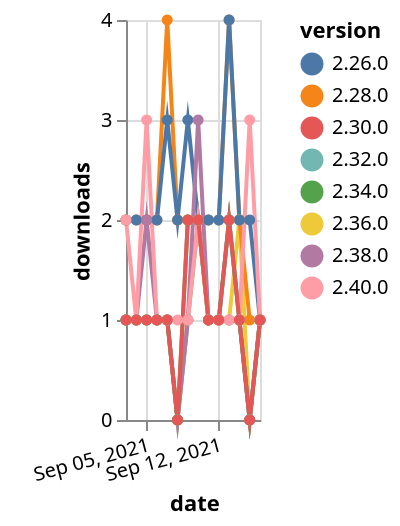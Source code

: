 {"$schema": "https://vega.github.io/schema/vega-lite/v5.json", "description": "A simple bar chart with embedded data.", "data": {"values": [{"date": "2021-09-03", "total": 163, "delta": 1, "version": "2.36.0"}, {"date": "2021-09-04", "total": 164, "delta": 1, "version": "2.36.0"}, {"date": "2021-09-05", "total": 165, "delta": 1, "version": "2.36.0"}, {"date": "2021-09-06", "total": 166, "delta": 1, "version": "2.36.0"}, {"date": "2021-09-07", "total": 167, "delta": 1, "version": "2.36.0"}, {"date": "2021-09-08", "total": 167, "delta": 0, "version": "2.36.0"}, {"date": "2021-09-09", "total": 168, "delta": 1, "version": "2.36.0"}, {"date": "2021-09-10", "total": 170, "delta": 2, "version": "2.36.0"}, {"date": "2021-09-11", "total": 171, "delta": 1, "version": "2.36.0"}, {"date": "2021-09-12", "total": 172, "delta": 1, "version": "2.36.0"}, {"date": "2021-09-13", "total": 173, "delta": 1, "version": "2.36.0"}, {"date": "2021-09-14", "total": 175, "delta": 2, "version": "2.36.0"}, {"date": "2021-09-15", "total": 175, "delta": 0, "version": "2.36.0"}, {"date": "2021-09-16", "total": 176, "delta": 1, "version": "2.36.0"}, {"date": "2021-09-03", "total": 204, "delta": 1, "version": "2.32.0"}, {"date": "2021-09-04", "total": 205, "delta": 1, "version": "2.32.0"}, {"date": "2021-09-05", "total": 206, "delta": 1, "version": "2.32.0"}, {"date": "2021-09-06", "total": 207, "delta": 1, "version": "2.32.0"}, {"date": "2021-09-07", "total": 208, "delta": 1, "version": "2.32.0"}, {"date": "2021-09-08", "total": 208, "delta": 0, "version": "2.32.0"}, {"date": "2021-09-09", "total": 209, "delta": 1, "version": "2.32.0"}, {"date": "2021-09-10", "total": 211, "delta": 2, "version": "2.32.0"}, {"date": "2021-09-11", "total": 212, "delta": 1, "version": "2.32.0"}, {"date": "2021-09-12", "total": 213, "delta": 1, "version": "2.32.0"}, {"date": "2021-09-13", "total": 215, "delta": 2, "version": "2.32.0"}, {"date": "2021-09-14", "total": 216, "delta": 1, "version": "2.32.0"}, {"date": "2021-09-15", "total": 216, "delta": 0, "version": "2.32.0"}, {"date": "2021-09-16", "total": 217, "delta": 1, "version": "2.32.0"}, {"date": "2021-09-03", "total": 2409, "delta": 2, "version": "2.28.0"}, {"date": "2021-09-04", "total": 2411, "delta": 2, "version": "2.28.0"}, {"date": "2021-09-05", "total": 2413, "delta": 2, "version": "2.28.0"}, {"date": "2021-09-06", "total": 2415, "delta": 2, "version": "2.28.0"}, {"date": "2021-09-07", "total": 2419, "delta": 4, "version": "2.28.0"}, {"date": "2021-09-08", "total": 2421, "delta": 2, "version": "2.28.0"}, {"date": "2021-09-09", "total": 2423, "delta": 2, "version": "2.28.0"}, {"date": "2021-09-10", "total": 2425, "delta": 2, "version": "2.28.0"}, {"date": "2021-09-11", "total": 2427, "delta": 2, "version": "2.28.0"}, {"date": "2021-09-12", "total": 2429, "delta": 2, "version": "2.28.0"}, {"date": "2021-09-13", "total": 2433, "delta": 4, "version": "2.28.0"}, {"date": "2021-09-14", "total": 2435, "delta": 2, "version": "2.28.0"}, {"date": "2021-09-15", "total": 2436, "delta": 1, "version": "2.28.0"}, {"date": "2021-09-16", "total": 2437, "delta": 1, "version": "2.28.0"}, {"date": "2021-09-03", "total": 2342, "delta": 2, "version": "2.26.0"}, {"date": "2021-09-04", "total": 2344, "delta": 2, "version": "2.26.0"}, {"date": "2021-09-05", "total": 2346, "delta": 2, "version": "2.26.0"}, {"date": "2021-09-06", "total": 2348, "delta": 2, "version": "2.26.0"}, {"date": "2021-09-07", "total": 2351, "delta": 3, "version": "2.26.0"}, {"date": "2021-09-08", "total": 2353, "delta": 2, "version": "2.26.0"}, {"date": "2021-09-09", "total": 2356, "delta": 3, "version": "2.26.0"}, {"date": "2021-09-10", "total": 2358, "delta": 2, "version": "2.26.0"}, {"date": "2021-09-11", "total": 2360, "delta": 2, "version": "2.26.0"}, {"date": "2021-09-12", "total": 2362, "delta": 2, "version": "2.26.0"}, {"date": "2021-09-13", "total": 2366, "delta": 4, "version": "2.26.0"}, {"date": "2021-09-14", "total": 2368, "delta": 2, "version": "2.26.0"}, {"date": "2021-09-15", "total": 2370, "delta": 2, "version": "2.26.0"}, {"date": "2021-09-16", "total": 2371, "delta": 1, "version": "2.26.0"}, {"date": "2021-09-03", "total": 185, "delta": 1, "version": "2.38.0"}, {"date": "2021-09-04", "total": 186, "delta": 1, "version": "2.38.0"}, {"date": "2021-09-05", "total": 188, "delta": 2, "version": "2.38.0"}, {"date": "2021-09-06", "total": 189, "delta": 1, "version": "2.38.0"}, {"date": "2021-09-07", "total": 190, "delta": 1, "version": "2.38.0"}, {"date": "2021-09-08", "total": 190, "delta": 0, "version": "2.38.0"}, {"date": "2021-09-09", "total": 191, "delta": 1, "version": "2.38.0"}, {"date": "2021-09-10", "total": 194, "delta": 3, "version": "2.38.0"}, {"date": "2021-09-11", "total": 195, "delta": 1, "version": "2.38.0"}, {"date": "2021-09-12", "total": 196, "delta": 1, "version": "2.38.0"}, {"date": "2021-09-13", "total": 197, "delta": 1, "version": "2.38.0"}, {"date": "2021-09-14", "total": 198, "delta": 1, "version": "2.38.0"}, {"date": "2021-09-15", "total": 198, "delta": 0, "version": "2.38.0"}, {"date": "2021-09-16", "total": 199, "delta": 1, "version": "2.38.0"}, {"date": "2021-09-03", "total": 196, "delta": 1, "version": "2.34.0"}, {"date": "2021-09-04", "total": 197, "delta": 1, "version": "2.34.0"}, {"date": "2021-09-05", "total": 198, "delta": 1, "version": "2.34.0"}, {"date": "2021-09-06", "total": 199, "delta": 1, "version": "2.34.0"}, {"date": "2021-09-07", "total": 200, "delta": 1, "version": "2.34.0"}, {"date": "2021-09-08", "total": 200, "delta": 0, "version": "2.34.0"}, {"date": "2021-09-09", "total": 202, "delta": 2, "version": "2.34.0"}, {"date": "2021-09-10", "total": 204, "delta": 2, "version": "2.34.0"}, {"date": "2021-09-11", "total": 205, "delta": 1, "version": "2.34.0"}, {"date": "2021-09-12", "total": 206, "delta": 1, "version": "2.34.0"}, {"date": "2021-09-13", "total": 208, "delta": 2, "version": "2.34.0"}, {"date": "2021-09-14", "total": 209, "delta": 1, "version": "2.34.0"}, {"date": "2021-09-15", "total": 209, "delta": 0, "version": "2.34.0"}, {"date": "2021-09-16", "total": 210, "delta": 1, "version": "2.34.0"}, {"date": "2021-09-03", "total": 122, "delta": 2, "version": "2.40.0"}, {"date": "2021-09-04", "total": 123, "delta": 1, "version": "2.40.0"}, {"date": "2021-09-05", "total": 126, "delta": 3, "version": "2.40.0"}, {"date": "2021-09-06", "total": 127, "delta": 1, "version": "2.40.0"}, {"date": "2021-09-07", "total": 128, "delta": 1, "version": "2.40.0"}, {"date": "2021-09-08", "total": 129, "delta": 1, "version": "2.40.0"}, {"date": "2021-09-09", "total": 130, "delta": 1, "version": "2.40.0"}, {"date": "2021-09-10", "total": 132, "delta": 2, "version": "2.40.0"}, {"date": "2021-09-11", "total": 133, "delta": 1, "version": "2.40.0"}, {"date": "2021-09-12", "total": 134, "delta": 1, "version": "2.40.0"}, {"date": "2021-09-13", "total": 135, "delta": 1, "version": "2.40.0"}, {"date": "2021-09-14", "total": 136, "delta": 1, "version": "2.40.0"}, {"date": "2021-09-15", "total": 139, "delta": 3, "version": "2.40.0"}, {"date": "2021-09-16", "total": 140, "delta": 1, "version": "2.40.0"}, {"date": "2021-09-03", "total": 246, "delta": 1, "version": "2.30.0"}, {"date": "2021-09-04", "total": 247, "delta": 1, "version": "2.30.0"}, {"date": "2021-09-05", "total": 248, "delta": 1, "version": "2.30.0"}, {"date": "2021-09-06", "total": 249, "delta": 1, "version": "2.30.0"}, {"date": "2021-09-07", "total": 250, "delta": 1, "version": "2.30.0"}, {"date": "2021-09-08", "total": 250, "delta": 0, "version": "2.30.0"}, {"date": "2021-09-09", "total": 252, "delta": 2, "version": "2.30.0"}, {"date": "2021-09-10", "total": 254, "delta": 2, "version": "2.30.0"}, {"date": "2021-09-11", "total": 255, "delta": 1, "version": "2.30.0"}, {"date": "2021-09-12", "total": 256, "delta": 1, "version": "2.30.0"}, {"date": "2021-09-13", "total": 258, "delta": 2, "version": "2.30.0"}, {"date": "2021-09-14", "total": 259, "delta": 1, "version": "2.30.0"}, {"date": "2021-09-15", "total": 259, "delta": 0, "version": "2.30.0"}, {"date": "2021-09-16", "total": 260, "delta": 1, "version": "2.30.0"}]}, "width": "container", "mark": {"type": "line", "point": {"filled": true}}, "encoding": {"x": {"field": "date", "type": "temporal", "timeUnit": "yearmonthdate", "title": "date", "axis": {"labelAngle": -15}}, "y": {"field": "delta", "type": "quantitative", "title": "downloads"}, "color": {"field": "version", "type": "nominal"}, "tooltip": {"field": "delta"}}}